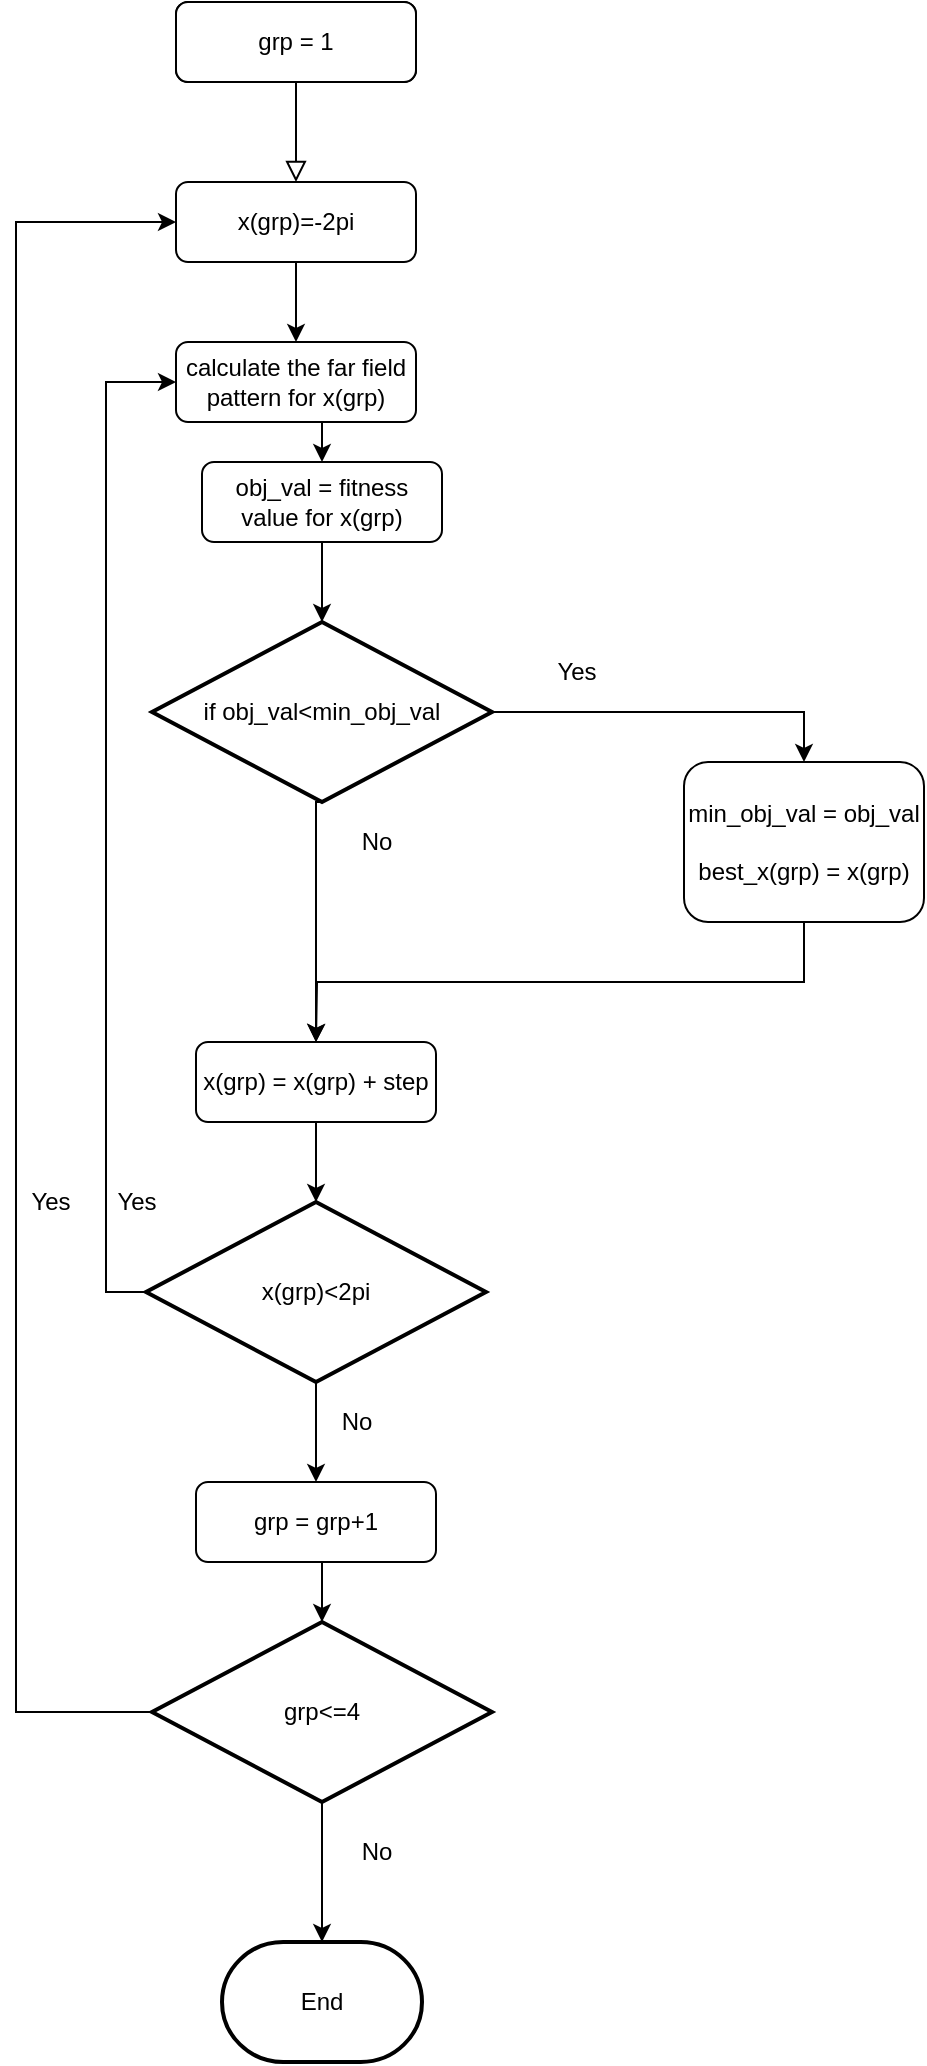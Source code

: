 <mxfile version="20.2.3" type="device"><diagram id="C5RBs43oDa-KdzZeNtuy" name="Page-1"><mxGraphModel dx="1021" dy="651" grid="1" gridSize="10" guides="1" tooltips="1" connect="1" arrows="1" fold="1" page="1" pageScale="1" pageWidth="827" pageHeight="1169" math="0" shadow="0"><root><mxCell id="WIyWlLk6GJQsqaUBKTNV-0"/><mxCell id="WIyWlLk6GJQsqaUBKTNV-1" parent="WIyWlLk6GJQsqaUBKTNV-0"/><mxCell id="WIyWlLk6GJQsqaUBKTNV-2" value="" style="rounded=0;html=1;jettySize=auto;orthogonalLoop=1;fontSize=11;endArrow=block;endFill=0;endSize=8;strokeWidth=1;shadow=0;labelBackgroundColor=none;edgeStyle=orthogonalEdgeStyle;" parent="WIyWlLk6GJQsqaUBKTNV-1" source="WIyWlLk6GJQsqaUBKTNV-3" edge="1"><mxGeometry relative="1" as="geometry"><mxPoint x="220" y="170" as="targetPoint"/></mxGeometry></mxCell><mxCell id="WIyWlLk6GJQsqaUBKTNV-3" value="Lamp doesn't work" style="rounded=1;whiteSpace=wrap;html=1;fontSize=12;glass=0;strokeWidth=1;shadow=0;" parent="WIyWlLk6GJQsqaUBKTNV-1" vertex="1"><mxGeometry x="160" y="80" width="120" height="40" as="geometry"/></mxCell><mxCell id="plG2qU0aDeg1_gSC4kPs-6" style="edgeStyle=orthogonalEdgeStyle;rounded=0;orthogonalLoop=1;jettySize=auto;html=1;exitX=0.5;exitY=1;exitDx=0;exitDy=0;entryX=0.5;entryY=0;entryDx=0;entryDy=0;" edge="1" parent="WIyWlLk6GJQsqaUBKTNV-1" source="WIyWlLk6GJQsqaUBKTNV-7" target="plG2qU0aDeg1_gSC4kPs-4"><mxGeometry relative="1" as="geometry"/></mxCell><mxCell id="WIyWlLk6GJQsqaUBKTNV-7" value="calculate the far field pattern for x(grp)" style="rounded=1;whiteSpace=wrap;html=1;fontSize=12;glass=0;strokeWidth=1;shadow=0;" parent="WIyWlLk6GJQsqaUBKTNV-1" vertex="1"><mxGeometry x="160" y="250" width="120" height="40" as="geometry"/></mxCell><mxCell id="plG2qU0aDeg1_gSC4kPs-1" value="grp = 1" style="rounded=1;whiteSpace=wrap;html=1;fontSize=12;glass=0;strokeWidth=1;shadow=0;" vertex="1" parent="WIyWlLk6GJQsqaUBKTNV-1"><mxGeometry x="160" y="80" width="120" height="40" as="geometry"/></mxCell><mxCell id="plG2qU0aDeg1_gSC4kPs-3" style="edgeStyle=orthogonalEdgeStyle;rounded=0;orthogonalLoop=1;jettySize=auto;html=1;exitX=0.5;exitY=1;exitDx=0;exitDy=0;entryX=0.5;entryY=0;entryDx=0;entryDy=0;" edge="1" parent="WIyWlLk6GJQsqaUBKTNV-1" source="plG2qU0aDeg1_gSC4kPs-2" target="WIyWlLk6GJQsqaUBKTNV-7"><mxGeometry relative="1" as="geometry"/></mxCell><mxCell id="plG2qU0aDeg1_gSC4kPs-2" value="x(grp)=-2pi" style="rounded=1;whiteSpace=wrap;html=1;fontSize=12;glass=0;strokeWidth=1;shadow=0;" vertex="1" parent="WIyWlLk6GJQsqaUBKTNV-1"><mxGeometry x="160" y="170" width="120" height="40" as="geometry"/></mxCell><mxCell id="plG2qU0aDeg1_gSC4kPs-8" style="edgeStyle=orthogonalEdgeStyle;rounded=0;orthogonalLoop=1;jettySize=auto;html=1;exitX=0.5;exitY=1;exitDx=0;exitDy=0;entryX=0.5;entryY=0;entryDx=0;entryDy=0;entryPerimeter=0;" edge="1" parent="WIyWlLk6GJQsqaUBKTNV-1" source="plG2qU0aDeg1_gSC4kPs-4" target="plG2qU0aDeg1_gSC4kPs-7"><mxGeometry relative="1" as="geometry"/></mxCell><mxCell id="plG2qU0aDeg1_gSC4kPs-4" value="obj_val = fitness value for x(grp)" style="rounded=1;whiteSpace=wrap;html=1;fontSize=12;glass=0;strokeWidth=1;shadow=0;" vertex="1" parent="WIyWlLk6GJQsqaUBKTNV-1"><mxGeometry x="173" y="310" width="120" height="40" as="geometry"/></mxCell><mxCell id="plG2qU0aDeg1_gSC4kPs-9" style="edgeStyle=orthogonalEdgeStyle;rounded=0;orthogonalLoop=1;jettySize=auto;html=1;exitX=1;exitY=0.5;exitDx=0;exitDy=0;exitPerimeter=0;entryX=0.5;entryY=0;entryDx=0;entryDy=0;" edge="1" parent="WIyWlLk6GJQsqaUBKTNV-1" source="plG2qU0aDeg1_gSC4kPs-7" target="plG2qU0aDeg1_gSC4kPs-11"><mxGeometry relative="1" as="geometry"><mxPoint x="510" y="430" as="targetPoint"/></mxGeometry></mxCell><mxCell id="plG2qU0aDeg1_gSC4kPs-15" style="edgeStyle=orthogonalEdgeStyle;rounded=0;orthogonalLoop=1;jettySize=auto;html=1;exitX=0.5;exitY=1;exitDx=0;exitDy=0;exitPerimeter=0;" edge="1" parent="WIyWlLk6GJQsqaUBKTNV-1" source="plG2qU0aDeg1_gSC4kPs-7"><mxGeometry relative="1" as="geometry"><mxPoint x="230" y="600" as="targetPoint"/><Array as="points"><mxPoint x="230" y="580"/><mxPoint x="230" y="580"/></Array></mxGeometry></mxCell><mxCell id="plG2qU0aDeg1_gSC4kPs-7" value="if obj_val&amp;lt;min_obj_val" style="strokeWidth=2;html=1;shape=mxgraph.flowchart.decision;whiteSpace=wrap;" vertex="1" parent="WIyWlLk6GJQsqaUBKTNV-1"><mxGeometry x="148" y="390" width="170" height="90" as="geometry"/></mxCell><mxCell id="plG2qU0aDeg1_gSC4kPs-10" value="Yes" style="text;html=1;align=center;verticalAlign=middle;resizable=0;points=[];autosize=1;strokeColor=none;fillColor=none;" vertex="1" parent="WIyWlLk6GJQsqaUBKTNV-1"><mxGeometry x="340" y="400" width="40" height="30" as="geometry"/></mxCell><mxCell id="plG2qU0aDeg1_gSC4kPs-17" style="edgeStyle=orthogonalEdgeStyle;rounded=0;orthogonalLoop=1;jettySize=auto;html=1;exitX=0.5;exitY=1;exitDx=0;exitDy=0;" edge="1" parent="WIyWlLk6GJQsqaUBKTNV-1" source="plG2qU0aDeg1_gSC4kPs-11"><mxGeometry relative="1" as="geometry"><mxPoint x="230" y="600" as="targetPoint"/></mxGeometry></mxCell><mxCell id="plG2qU0aDeg1_gSC4kPs-11" value="min_obj_val = obj_val&lt;br&gt;&lt;br&gt;best_x(grp) = x(grp)" style="rounded=1;whiteSpace=wrap;html=1;fontSize=12;glass=0;strokeWidth=1;shadow=0;" vertex="1" parent="WIyWlLk6GJQsqaUBKTNV-1"><mxGeometry x="414" y="460" width="120" height="80" as="geometry"/></mxCell><mxCell id="plG2qU0aDeg1_gSC4kPs-19" style="edgeStyle=orthogonalEdgeStyle;rounded=0;orthogonalLoop=1;jettySize=auto;html=1;exitX=0.5;exitY=1;exitDx=0;exitDy=0;entryX=0.5;entryY=0;entryDx=0;entryDy=0;entryPerimeter=0;" edge="1" parent="WIyWlLk6GJQsqaUBKTNV-1" source="plG2qU0aDeg1_gSC4kPs-13" target="plG2qU0aDeg1_gSC4kPs-18"><mxGeometry relative="1" as="geometry"/></mxCell><mxCell id="plG2qU0aDeg1_gSC4kPs-13" value="x(grp) = x(grp) + step" style="rounded=1;whiteSpace=wrap;html=1;fontSize=12;glass=0;strokeWidth=1;shadow=0;" vertex="1" parent="WIyWlLk6GJQsqaUBKTNV-1"><mxGeometry x="170" y="600" width="120" height="40" as="geometry"/></mxCell><mxCell id="plG2qU0aDeg1_gSC4kPs-16" value="No" style="text;html=1;align=center;verticalAlign=middle;resizable=0;points=[];autosize=1;strokeColor=none;fillColor=none;" vertex="1" parent="WIyWlLk6GJQsqaUBKTNV-1"><mxGeometry x="240" y="485" width="40" height="30" as="geometry"/></mxCell><mxCell id="plG2qU0aDeg1_gSC4kPs-26" style="edgeStyle=orthogonalEdgeStyle;rounded=0;orthogonalLoop=1;jettySize=auto;html=1;exitX=0;exitY=0.5;exitDx=0;exitDy=0;exitPerimeter=0;" edge="1" parent="WIyWlLk6GJQsqaUBKTNV-1" source="plG2qU0aDeg1_gSC4kPs-18"><mxGeometry relative="1" as="geometry"><mxPoint x="160" y="270" as="targetPoint"/><Array as="points"><mxPoint x="125" y="725"/><mxPoint x="125" y="270"/><mxPoint x="160" y="270"/></Array></mxGeometry></mxCell><mxCell id="plG2qU0aDeg1_gSC4kPs-27" style="edgeStyle=orthogonalEdgeStyle;rounded=0;orthogonalLoop=1;jettySize=auto;html=1;exitX=0.5;exitY=1;exitDx=0;exitDy=0;exitPerimeter=0;entryX=0.5;entryY=0;entryDx=0;entryDy=0;" edge="1" parent="WIyWlLk6GJQsqaUBKTNV-1" source="plG2qU0aDeg1_gSC4kPs-18" target="plG2qU0aDeg1_gSC4kPs-21"><mxGeometry relative="1" as="geometry"/></mxCell><mxCell id="plG2qU0aDeg1_gSC4kPs-18" value="x(grp)&amp;lt;2pi" style="strokeWidth=2;html=1;shape=mxgraph.flowchart.decision;whiteSpace=wrap;" vertex="1" parent="WIyWlLk6GJQsqaUBKTNV-1"><mxGeometry x="145" y="680" width="170" height="90" as="geometry"/></mxCell><mxCell id="plG2qU0aDeg1_gSC4kPs-29" style="edgeStyle=orthogonalEdgeStyle;rounded=0;orthogonalLoop=1;jettySize=auto;html=1;exitX=0.5;exitY=1;exitDx=0;exitDy=0;entryX=0.5;entryY=0;entryDx=0;entryDy=0;entryPerimeter=0;" edge="1" parent="WIyWlLk6GJQsqaUBKTNV-1" source="plG2qU0aDeg1_gSC4kPs-21" target="plG2qU0aDeg1_gSC4kPs-22"><mxGeometry relative="1" as="geometry"/></mxCell><mxCell id="plG2qU0aDeg1_gSC4kPs-21" value="grp = grp+1" style="rounded=1;whiteSpace=wrap;html=1;fontSize=12;glass=0;strokeWidth=1;shadow=0;" vertex="1" parent="WIyWlLk6GJQsqaUBKTNV-1"><mxGeometry x="170" y="820" width="120" height="40" as="geometry"/></mxCell><mxCell id="plG2qU0aDeg1_gSC4kPs-30" style="edgeStyle=orthogonalEdgeStyle;rounded=0;orthogonalLoop=1;jettySize=auto;html=1;exitX=0;exitY=0.5;exitDx=0;exitDy=0;exitPerimeter=0;entryX=0;entryY=0.5;entryDx=0;entryDy=0;" edge="1" parent="WIyWlLk6GJQsqaUBKTNV-1" source="plG2qU0aDeg1_gSC4kPs-22" target="plG2qU0aDeg1_gSC4kPs-2"><mxGeometry relative="1" as="geometry"><mxPoint x="90" y="180" as="targetPoint"/><Array as="points"><mxPoint x="80" y="935"/><mxPoint x="80" y="190"/></Array></mxGeometry></mxCell><mxCell id="plG2qU0aDeg1_gSC4kPs-33" style="edgeStyle=orthogonalEdgeStyle;rounded=0;orthogonalLoop=1;jettySize=auto;html=1;exitX=0.5;exitY=1;exitDx=0;exitDy=0;exitPerimeter=0;" edge="1" parent="WIyWlLk6GJQsqaUBKTNV-1" source="plG2qU0aDeg1_gSC4kPs-22"><mxGeometry relative="1" as="geometry"><mxPoint x="233" y="1050" as="targetPoint"/></mxGeometry></mxCell><mxCell id="plG2qU0aDeg1_gSC4kPs-22" value="grp&amp;lt;=4" style="strokeWidth=2;html=1;shape=mxgraph.flowchart.decision;whiteSpace=wrap;" vertex="1" parent="WIyWlLk6GJQsqaUBKTNV-1"><mxGeometry x="148" y="890" width="170" height="90" as="geometry"/></mxCell><mxCell id="plG2qU0aDeg1_gSC4kPs-23" value="Yes" style="text;html=1;align=center;verticalAlign=middle;resizable=0;points=[];autosize=1;strokeColor=none;fillColor=none;" vertex="1" parent="WIyWlLk6GJQsqaUBKTNV-1"><mxGeometry x="120" y="665" width="40" height="30" as="geometry"/></mxCell><mxCell id="plG2qU0aDeg1_gSC4kPs-28" value="No" style="text;html=1;align=center;verticalAlign=middle;resizable=0;points=[];autosize=1;strokeColor=none;fillColor=none;" vertex="1" parent="WIyWlLk6GJQsqaUBKTNV-1"><mxGeometry x="230" y="775" width="40" height="30" as="geometry"/></mxCell><mxCell id="plG2qU0aDeg1_gSC4kPs-31" value="Yes" style="text;html=1;align=center;verticalAlign=middle;resizable=0;points=[];autosize=1;strokeColor=none;fillColor=none;" vertex="1" parent="WIyWlLk6GJQsqaUBKTNV-1"><mxGeometry x="77" y="665" width="40" height="30" as="geometry"/></mxCell><mxCell id="plG2qU0aDeg1_gSC4kPs-32" value="No" style="text;html=1;align=center;verticalAlign=middle;resizable=0;points=[];autosize=1;strokeColor=none;fillColor=none;" vertex="1" parent="WIyWlLk6GJQsqaUBKTNV-1"><mxGeometry x="240" y="990" width="40" height="30" as="geometry"/></mxCell><mxCell id="plG2qU0aDeg1_gSC4kPs-34" value="End" style="strokeWidth=2;html=1;shape=mxgraph.flowchart.terminator;whiteSpace=wrap;" vertex="1" parent="WIyWlLk6GJQsqaUBKTNV-1"><mxGeometry x="183" y="1050" width="100" height="60" as="geometry"/></mxCell></root></mxGraphModel></diagram></mxfile>